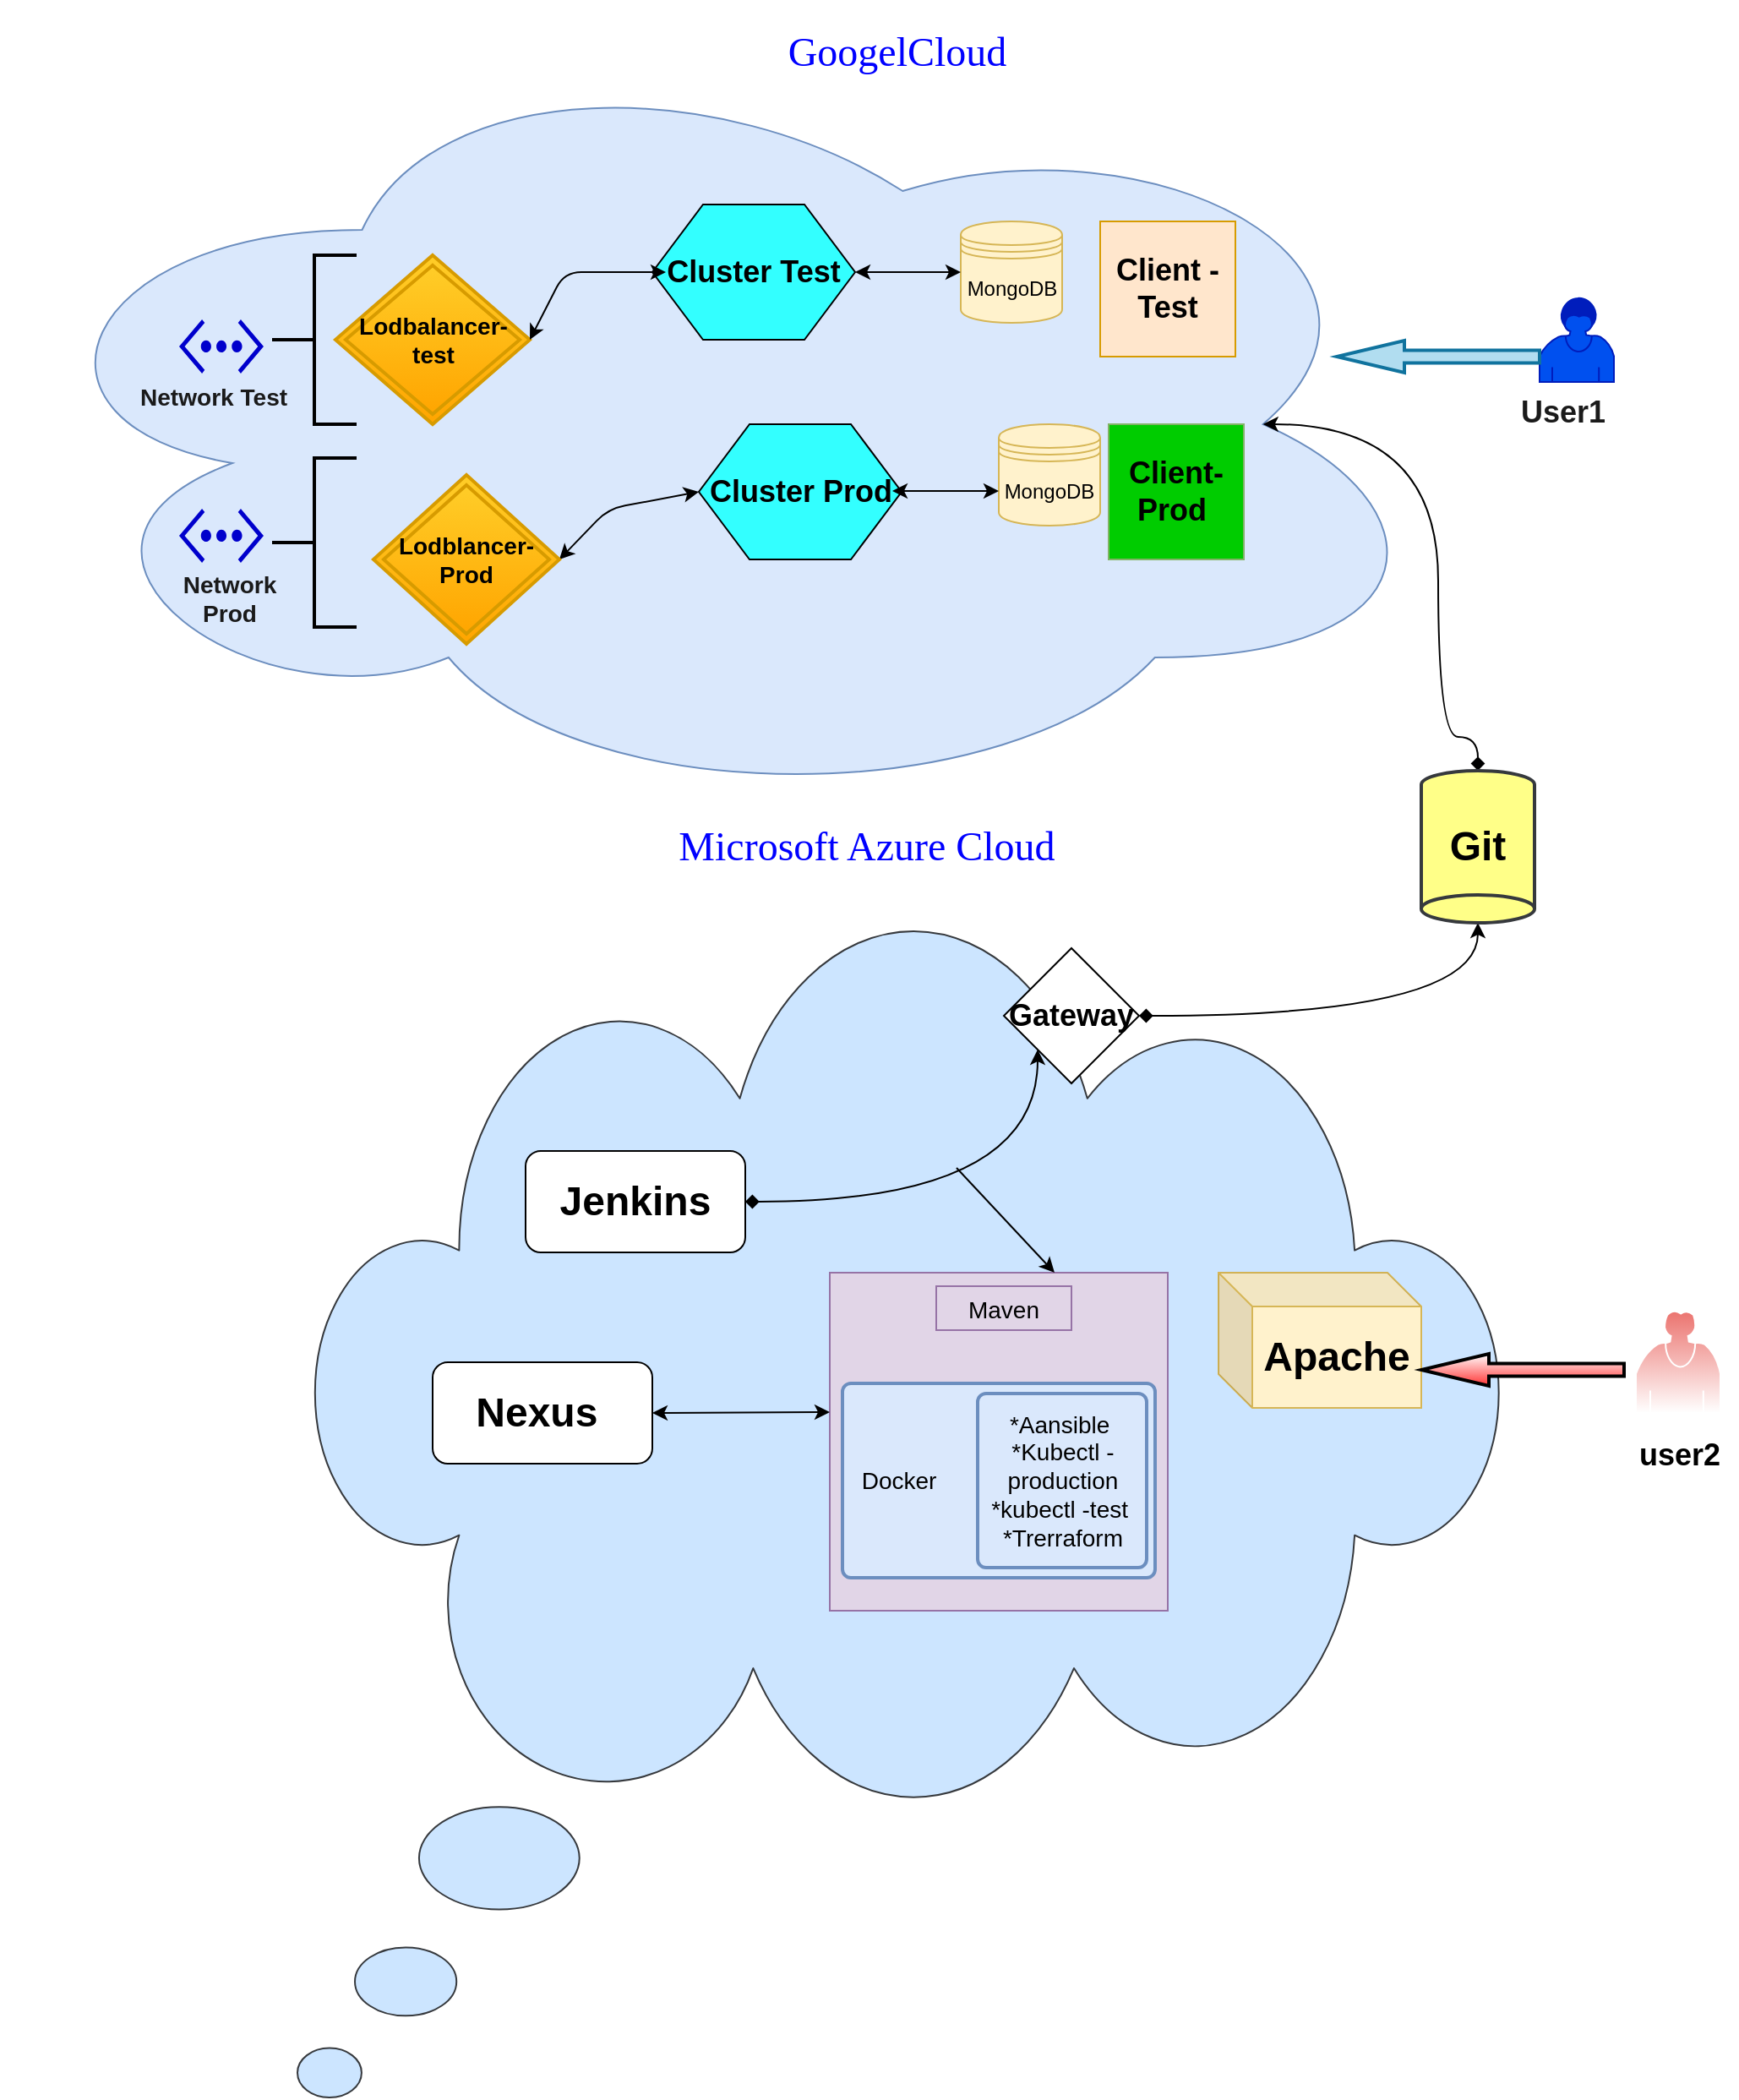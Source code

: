 <mxfile version="10.7.5" type="github"><diagram id="4IK1Um5xhrexqA-xzZzg" name="Page-1"><mxGraphModel dx="4127" dy="1083" grid="1" gridSize="10" guides="1" tooltips="1" connect="1" arrows="1" fold="1" page="1" pageScale="1" pageWidth="827" pageHeight="1169" background="#ffffff" math="0" shadow="0"><root><mxCell id="0"/><mxCell id="1" parent="0"/><mxCell id="KvjQatQ64ZEA7-jcn9gX-1" value="" style="ellipse;shape=cloud;whiteSpace=wrap;html=1;fillColor=#dae8fc;strokeColor=#6c8ebf;" parent="1" vertex="1"><mxGeometry x="-140" y="20" width="853" height="460" as="geometry"/></mxCell><mxCell id="ftAkvO0p1ThF50kSwQrO-1" value="&lt;h2&gt;&lt;b&gt;Client -Test&lt;/b&gt;&lt;/h2&gt;" style="whiteSpace=wrap;html=1;aspect=fixed;fillColor=#ffe6cc;strokeColor=#d79b00;" parent="1" vertex="1"><mxGeometry x="510" y="130" width="80" height="80" as="geometry"/></mxCell><mxCell id="ftAkvO0p1ThF50kSwQrO-2" value="&lt;h2&gt;Client-Prod&amp;nbsp;&lt;/h2&gt;" style="whiteSpace=wrap;html=1;aspect=fixed;fillColor=#00CC00;strokeColor=#82b366;" parent="1" vertex="1"><mxGeometry x="515" y="250" width="80" height="80" as="geometry"/></mxCell><mxCell id="ftAkvO0p1ThF50kSwQrO-5" value="&lt;h2&gt;Cluster Test&lt;/h2&gt;" style="shape=hexagon;perimeter=hexagonPerimeter2;whiteSpace=wrap;html=1;fillColor=#33FFFF;" parent="1" vertex="1"><mxGeometry x="245" y="120" width="120" height="80" as="geometry"/></mxCell><mxCell id="ftAkvO0p1ThF50kSwQrO-6" value="&lt;h2&gt;Cluster Prod&lt;/h2&gt;" style="shape=hexagon;perimeter=hexagonPerimeter2;whiteSpace=wrap;html=1;fillColor=#33FFFF;" parent="1" vertex="1"><mxGeometry x="272.5" y="250" width="120" height="80" as="geometry"/></mxCell><mxCell id="ftAkvO0p1ThF50kSwQrO-7" value="MongoDB" style="shape=datastore;whiteSpace=wrap;html=1;fillColor=#fff2cc;strokeColor=#d6b656;" parent="1" vertex="1"><mxGeometry x="427.5" y="130" width="60" height="60" as="geometry"/></mxCell><mxCell id="ftAkvO0p1ThF50kSwQrO-8" value="MongoDB" style="shape=datastore;whiteSpace=wrap;html=1;fillColor=#fff2cc;strokeColor=#d6b656;" parent="1" vertex="1"><mxGeometry x="450" y="250" width="60" height="60" as="geometry"/></mxCell><mxCell id="8HP9Y3z3D3JL5SBLpDQE-4" value="" style="whiteSpace=wrap;html=1;shape=mxgraph.basic.cloud_callout;fillColor=#cce5ff;strokeColor=#36393d;" parent="1" vertex="1"><mxGeometry x="35" y="550" width="715" height="690" as="geometry"/></mxCell><mxCell id="8HP9Y3z3D3JL5SBLpDQE-5" value="&lt;h1&gt;Apache&lt;/h1&gt;" style="shape=cube;whiteSpace=wrap;html=1;boundedLbl=1;backgroundOutline=1;darkOpacity=0.05;darkOpacity2=0.1;fillColor=#fff2cc;strokeColor=#d6b656;" parent="1" vertex="1"><mxGeometry x="580" y="752" width="120" height="80" as="geometry"/></mxCell><mxCell id="8HP9Y3z3D3JL5SBLpDQE-6" value="" style="whiteSpace=wrap;html=1;aspect=fixed;gradientDirection=east;fillColor=#e1d5e7;strokeColor=#9673a6;" parent="1" vertex="1"><mxGeometry x="350" y="752" width="200" height="200" as="geometry"/></mxCell><mxCell id="8HP9Y3z3D3JL5SBLpDQE-32" style="edgeStyle=orthogonalEdgeStyle;curved=1;orthogonalLoop=1;jettySize=auto;html=1;entryX=0;entryY=1;entryDx=0;entryDy=0;startArrow=diamond;startFill=1;targetPerimeterSpacing=2;fontColor=#FFFFFF;" parent="1" source="8HP9Y3z3D3JL5SBLpDQE-7" target="8HP9Y3z3D3JL5SBLpDQE-10" edge="1"><mxGeometry relative="1" as="geometry"><Array as="points"><mxPoint x="473" y="710"/></Array></mxGeometry></mxCell><mxCell id="8HP9Y3z3D3JL5SBLpDQE-7" value="&lt;h1&gt;&lt;b&gt;Jenkins&lt;/b&gt;&lt;/h1&gt;" style="rounded=1;whiteSpace=wrap;html=1;" parent="1" vertex="1"><mxGeometry x="170" y="680" width="130" height="60" as="geometry"/></mxCell><mxCell id="8HP9Y3z3D3JL5SBLpDQE-8" value="&lt;h1&gt;&lt;b&gt;Nexus&amp;nbsp;&lt;/b&gt;&lt;/h1&gt;" style="rounded=1;whiteSpace=wrap;html=1;" parent="1" vertex="1"><mxGeometry x="115" y="805" width="130" height="60" as="geometry"/></mxCell><mxCell id="8HP9Y3z3D3JL5SBLpDQE-67" style="edgeStyle=orthogonalEdgeStyle;curved=1;orthogonalLoop=1;jettySize=auto;html=1;exitX=1;exitY=0.5;exitDx=0;exitDy=0;entryX=1;entryY=0.5;entryDx=0;entryDy=0;entryPerimeter=0;startArrow=diamond;startFill=1;targetPerimeterSpacing=2;fontColor=#FFFFFF;" parent="1" source="8HP9Y3z3D3JL5SBLpDQE-10" target="8HP9Y3z3D3JL5SBLpDQE-65" edge="1"><mxGeometry relative="1" as="geometry"/></mxCell><mxCell id="8HP9Y3z3D3JL5SBLpDQE-10" value="&lt;h2&gt;&lt;b&gt;Gateway&lt;/b&gt;&lt;/h2&gt;" style="rhombus;whiteSpace=wrap;html=1;" parent="1" vertex="1"><mxGeometry x="453" y="560" width="80" height="80" as="geometry"/></mxCell><mxCell id="8HP9Y3z3D3JL5SBLpDQE-12" value="&lt;h1&gt;&lt;span style=&quot;font-weight: normal&quot;&gt;&lt;font face=&quot;Verdana&quot; color=&quot;#0000ff&quot;&gt;Microsoft Azure Cloud&amp;nbsp;&lt;/font&gt;&lt;/span&gt;&lt;/h1&gt;" style="text;html=1;strokeColor=none;fillColor=none;align=center;verticalAlign=middle;whiteSpace=wrap;rounded=0;" parent="1" vertex="1"><mxGeometry x="235" y="490" width="280" height="20" as="geometry"/></mxCell><mxCell id="8HP9Y3z3D3JL5SBLpDQE-20" value="" style="endArrow=classic;startArrow=classic;html=1;exitX=1;exitY=0.5;exitDx=0;exitDy=0;" parent="1" source="8HP9Y3z3D3JL5SBLpDQE-8" edge="1"><mxGeometry width="50" height="50" relative="1" as="geometry"><mxPoint x="260" y="834.5" as="sourcePoint"/><mxPoint x="350" y="834.5" as="targetPoint"/></mxGeometry></mxCell><mxCell id="8HP9Y3z3D3JL5SBLpDQE-25" value="" style="rounded=1;absoluteArcSize=1;html=1;strokeWidth=2;arcSize=10;fontSize=14;fillColor=#dae8fc;strokeColor=#6c8ebf;" parent="1" vertex="1"><mxGeometry x="357.5" y="817.5" width="185" height="115" as="geometry"/></mxCell><mxCell id="8HP9Y3z3D3JL5SBLpDQE-26" value="Docker&amp;nbsp;" style="html=1;strokeWidth=2;shape=mxgraph.er.anchor;fontSize=14;whiteSpace=wrap;" parent="8HP9Y3z3D3JL5SBLpDQE-25" vertex="1"><mxGeometry width="70" height="115" as="geometry"/></mxCell><mxCell id="8HP9Y3z3D3JL5SBLpDQE-27" value="*Aansible&amp;nbsp;&lt;br&gt;*Kubectl -&lt;br&gt;production&lt;br&gt;*kubectl -test&amp;nbsp;&lt;br&gt;*Trerraform&lt;br&gt;" style="rounded=1;absoluteArcSize=1;html=1;strokeWidth=2;arcSize=10;fontSize=14;whiteSpace=wrap;points=[];strokeColor=inherit;fillColor=inherit;" parent="8HP9Y3z3D3JL5SBLpDQE-25" vertex="1"><mxGeometry x="80" y="6" width="100" height="103" as="geometry"/></mxCell><mxCell id="8HP9Y3z3D3JL5SBLpDQE-30" value="Maven" style="text;align=center;verticalAlign=middle;spacingLeft=4;spacingRight=4;strokeColor=#9673a6;fillColor=#e1d5e7;rotatable=0;points=[[0,0.5],[1,0.5]];portConstraint=eastwest;fontSize=14;" parent="1" vertex="1"><mxGeometry x="413" y="760" width="80" height="26" as="geometry"/></mxCell><mxCell id="8HP9Y3z3D3JL5SBLpDQE-35" value="" style="endArrow=classic;html=1;fontColor=#FFFFFF;entryX=0.665;entryY=0;entryDx=0;entryDy=0;entryPerimeter=0;" parent="1" target="8HP9Y3z3D3JL5SBLpDQE-6" edge="1"><mxGeometry width="50" height="50" relative="1" as="geometry"><mxPoint x="425" y="690" as="sourcePoint"/><mxPoint x="475" y="685" as="targetPoint"/></mxGeometry></mxCell><mxCell id="8HP9Y3z3D3JL5SBLpDQE-36" value="" style="shape=mxgraph.bpmn.user_task;html=1;outlineConnect=0;strokeColor=#FFFFFF;fillColor=#EA6B66;gradientColor=#ffffff;fontColor=#FFFFFF;" parent="1" vertex="1"><mxGeometry x="827" y="759" width="50" height="76" as="geometry"/></mxCell><mxCell id="8HP9Y3z3D3JL5SBLpDQE-37" value="" style="verticalLabelPosition=bottom;verticalAlign=top;html=1;strokeWidth=2;shape=mxgraph.arrows2.arrow;dy=0.6;dx=40;notch=0;fillColor=#FF3333;gradientColor=#ffffff;fontColor=#FFFFFF;shadow=0;direction=west;" parent="1" vertex="1"><mxGeometry x="700" y="800" width="120" height="19" as="geometry"/></mxCell><mxCell id="8HP9Y3z3D3JL5SBLpDQE-38" value="&lt;h2&gt;&lt;font color=&quot;#000000&quot;&gt;&lt;b&gt;user2&lt;/b&gt;&lt;/font&gt;&lt;/h2&gt;&lt;font color=&quot;#000000&quot;&gt;&lt;br&gt;&lt;/font&gt;" style="text;html=1;resizable=0;points=[];autosize=1;align=left;verticalAlign=top;spacingTop=-4;fontColor=#FFFFFF;" parent="1" vertex="1"><mxGeometry x="827" y="832" width="60" height="60" as="geometry"/></mxCell><mxCell id="8HP9Y3z3D3JL5SBLpDQE-39" value="" style="endArrow=classic;startArrow=classic;html=1;fontColor=#FFFFFF;entryX=0;entryY=0.5;entryDx=0;entryDy=0;exitX=1;exitY=0.5;exitDx=0;exitDy=0;" parent="1" source="ftAkvO0p1ThF50kSwQrO-5" target="ftAkvO0p1ThF50kSwQrO-7" edge="1"><mxGeometry width="50" height="50" relative="1" as="geometry"><mxPoint x="367.5" y="175" as="sourcePoint"/><mxPoint x="417.5" y="125" as="targetPoint"/><Array as="points"><mxPoint x="368" y="160"/></Array></mxGeometry></mxCell><mxCell id="8HP9Y3z3D3JL5SBLpDQE-42" value="" style="endArrow=classic;startArrow=classic;html=1;fontColor=#FFFFFF;entryX=0;entryY=0.5;entryDx=0;entryDy=0;exitX=1;exitY=0.5;exitDx=0;exitDy=0;" parent="1" edge="1"><mxGeometry width="50" height="50" relative="1" as="geometry"><mxPoint x="387" y="289.5" as="sourcePoint"/><mxPoint x="450" y="289.5" as="targetPoint"/><Array as="points"><mxPoint x="390" y="289.5"/></Array></mxGeometry></mxCell><mxCell id="8HP9Y3z3D3JL5SBLpDQE-55" value="&lt;h4&gt;Lodbalancer-test&lt;/h4&gt;" style="shape=rhombus;double=1;strokeWidth=2;fontSize=17;perimeter=rhombusPerimeter;whiteSpace=wrap;html=1;align=center;fontSize=14;shadow=0;fillColor=#ffcd28;gradientColor=#ffa500;strokeColor=#d79b00;" parent="1" vertex="1"><mxGeometry x="57.5" y="150" width="115" height="100" as="geometry"/></mxCell><mxCell id="8HP9Y3z3D3JL5SBLpDQE-56" value="" style="endArrow=classic;startArrow=classic;html=1;fontColor=#FFFFFF;entryX=0;entryY=0.5;entryDx=0;entryDy=0;exitX=1;exitY=0.5;exitDx=0;exitDy=0;" parent="1" source="8HP9Y3z3D3JL5SBLpDQE-55" edge="1"><mxGeometry width="50" height="50" relative="1" as="geometry"><mxPoint x="190" y="160" as="sourcePoint"/><mxPoint x="253" y="160" as="targetPoint"/><Array as="points"><mxPoint x="193" y="160"/></Array></mxGeometry></mxCell><mxCell id="8HP9Y3z3D3JL5SBLpDQE-57" value="" style="endArrow=classic;startArrow=classic;html=1;fontColor=#FFFFFF;entryX=0;entryY=0.5;entryDx=0;entryDy=0;exitX=1;exitY=0.5;exitDx=0;exitDy=0;" parent="1" source="8HP9Y3z3D3JL5SBLpDQE-58" target="ftAkvO0p1ThF50kSwQrO-6" edge="1"><mxGeometry width="50" height="50" relative="1" as="geometry"><mxPoint x="191" y="320" as="sourcePoint"/><mxPoint x="279" y="300" as="targetPoint"/><Array as="points"><mxPoint x="219" y="300"/></Array></mxGeometry></mxCell><mxCell id="8HP9Y3z3D3JL5SBLpDQE-58" value="&lt;h4&gt;Lodblancer-Prod&lt;/h4&gt;" style="shape=rhombus;double=1;strokeWidth=2;fontSize=17;perimeter=rhombusPerimeter;whiteSpace=wrap;html=1;align=center;fontSize=14;shadow=0;fillColor=#ffcd28;gradientColor=#ffa500;strokeColor=#d79b00;" parent="1" vertex="1"><mxGeometry x="80" y="280" width="110" height="100" as="geometry"/></mxCell><mxCell id="8HP9Y3z3D3JL5SBLpDQE-61" value="" style="shape=mxgraph.bpmn.user_task;html=1;outlineConnect=0;shadow=0;strokeColor=#001DBC;fillColor=#0050ef;fontColor=#ffffff;" parent="1" vertex="1"><mxGeometry x="770" y="175" width="44" height="50" as="geometry"/></mxCell><mxCell id="8HP9Y3z3D3JL5SBLpDQE-62" value="&lt;h2&gt;&lt;font color=&quot;#1a1a1a&quot;&gt;User1&lt;/font&gt;&lt;/h2&gt;" style="text;html=1;resizable=0;points=[];autosize=1;align=left;verticalAlign=top;spacingTop=-4;fontColor=#FFFFFF;" parent="1" vertex="1"><mxGeometry x="757" y="215" width="70" height="50" as="geometry"/></mxCell><mxCell id="8HP9Y3z3D3JL5SBLpDQE-63" value="&lt;h1&gt;&lt;span style=&quot;font-weight: normal&quot;&gt;&lt;font face=&quot;Verdana&quot; color=&quot;#0000ff&quot;&gt;GoogelCloud&amp;nbsp;&lt;/font&gt;&lt;/span&gt;&lt;/h1&gt;" style="text;html=1;strokeColor=none;fillColor=none;align=center;verticalAlign=middle;whiteSpace=wrap;rounded=0;" parent="1" vertex="1"><mxGeometry x="252.5" y="20" width="280" height="20" as="geometry"/></mxCell><mxCell id="8HP9Y3z3D3JL5SBLpDQE-64" value="" style="verticalLabelPosition=bottom;verticalAlign=top;html=1;strokeWidth=2;shape=mxgraph.arrows2.arrow;dy=0.6;dx=40;notch=0;fillColor=#b1ddf0;shadow=0;direction=west;strokeColor=#10739e;" parent="1" vertex="1"><mxGeometry x="650" y="200.5" width="120" height="19" as="geometry"/></mxCell><mxCell id="8HP9Y3z3D3JL5SBLpDQE-68" style="edgeStyle=orthogonalEdgeStyle;curved=1;orthogonalLoop=1;jettySize=auto;html=1;exitX=0;exitY=0.5;exitDx=0;exitDy=0;exitPerimeter=0;entryX=0.875;entryY=0.5;entryDx=0;entryDy=0;entryPerimeter=0;startArrow=diamond;startFill=1;targetPerimeterSpacing=2;fontColor=#FFFFFF;" parent="1" source="8HP9Y3z3D3JL5SBLpDQE-65" target="KvjQatQ64ZEA7-jcn9gX-1" edge="1"><mxGeometry relative="1" as="geometry"><Array as="points"><mxPoint x="734" y="435"/><mxPoint x="710" y="435"/><mxPoint x="710" y="250"/></Array></mxGeometry></mxCell><mxCell id="8HP9Y3z3D3JL5SBLpDQE-65" value="&lt;h1&gt;&lt;b&gt;Git&lt;/b&gt;&lt;/h1&gt;" style="strokeWidth=2;html=1;shape=mxgraph.flowchart.direct_data;whiteSpace=wrap;shadow=0;fillColor=#ffff88;rotation=0;direction=south;strokeColor=#36393d;" parent="1" vertex="1"><mxGeometry x="700" y="455" width="67" height="90" as="geometry"/></mxCell><mxCell id="8HP9Y3z3D3JL5SBLpDQE-69" value="" style="strokeWidth=2;html=1;shape=mxgraph.flowchart.annotation_2;align=left;pointerEvents=1;shadow=0;fillColor=#1A1A1A;gradientColor=#ffffff;fontColor=#FFFFFF;" parent="1" vertex="1"><mxGeometry x="20" y="150" width="50" height="100" as="geometry"/></mxCell><mxCell id="8HP9Y3z3D3JL5SBLpDQE-71" value="" style="strokeWidth=2;html=1;shape=mxgraph.flowchart.annotation_2;align=left;pointerEvents=1;shadow=0;fillColor=#1A1A1A;gradientColor=#ffffff;fontColor=#FFFFFF;" parent="1" vertex="1"><mxGeometry x="20" y="270" width="50" height="100" as="geometry"/></mxCell><mxCell id="8HP9Y3z3D3JL5SBLpDQE-72" value="" style="verticalLabelPosition=bottom;html=1;verticalAlign=top;align=center;strokeColor=none;fillColor=#0000CC;shape=mxgraph.azure.virtual_network;pointerEvents=1;shadow=0;fontColor=#FFFFFF;" parent="1" vertex="1"><mxGeometry x="-35" y="188" width="50" height="32" as="geometry"/></mxCell><mxCell id="8HP9Y3z3D3JL5SBLpDQE-76" value="" style="verticalLabelPosition=bottom;html=1;verticalAlign=top;align=center;strokeColor=none;fillColor=#0000CC;shape=mxgraph.azure.virtual_network;pointerEvents=1;shadow=0;fontColor=#FFFFFF;" parent="1" vertex="1"><mxGeometry x="-35" y="300" width="50" height="32" as="geometry"/></mxCell><mxCell id="8HP9Y3z3D3JL5SBLpDQE-78" value="&lt;h3&gt;&lt;font color=&quot;#1a1a1a&quot;&gt;Network Prod&lt;/font&gt;&lt;/h3&gt;" style="text;html=1;strokeColor=none;fillColor=none;align=center;verticalAlign=middle;whiteSpace=wrap;rounded=0;shadow=0;fontColor=#FFFFFF;" parent="1" vertex="1"><mxGeometry x="-40" y="335" width="70" height="35" as="geometry"/></mxCell><mxCell id="8HP9Y3z3D3JL5SBLpDQE-79" value="&lt;h3&gt;&lt;font color=&quot;#1a1a1a&quot;&gt;Network Test&lt;/font&gt;&lt;/h3&gt;" style="text;html=1;fontColor=#FFFFFF;" parent="1" vertex="1"><mxGeometry x="-60" y="205" width="100" height="30" as="geometry"/></mxCell></root></mxGraphModel></diagram><diagram id="UwQi1W9pHYQSs_V9BIVv" name="Page-2"><mxGraphModel dx="1044" dy="452" grid="1" gridSize="10" guides="1" tooltips="1" connect="1" arrows="1" fold="1" page="1" pageScale="1" pageWidth="827" pageHeight="1169" math="0" shadow="0"><root><mxCell id="HChpp5ueUXD_LnC0vqjz-0"/><mxCell id="HChpp5ueUXD_LnC0vqjz-1" parent="HChpp5ueUXD_LnC0vqjz-0"/></root></mxGraphModel></diagram></mxfile>